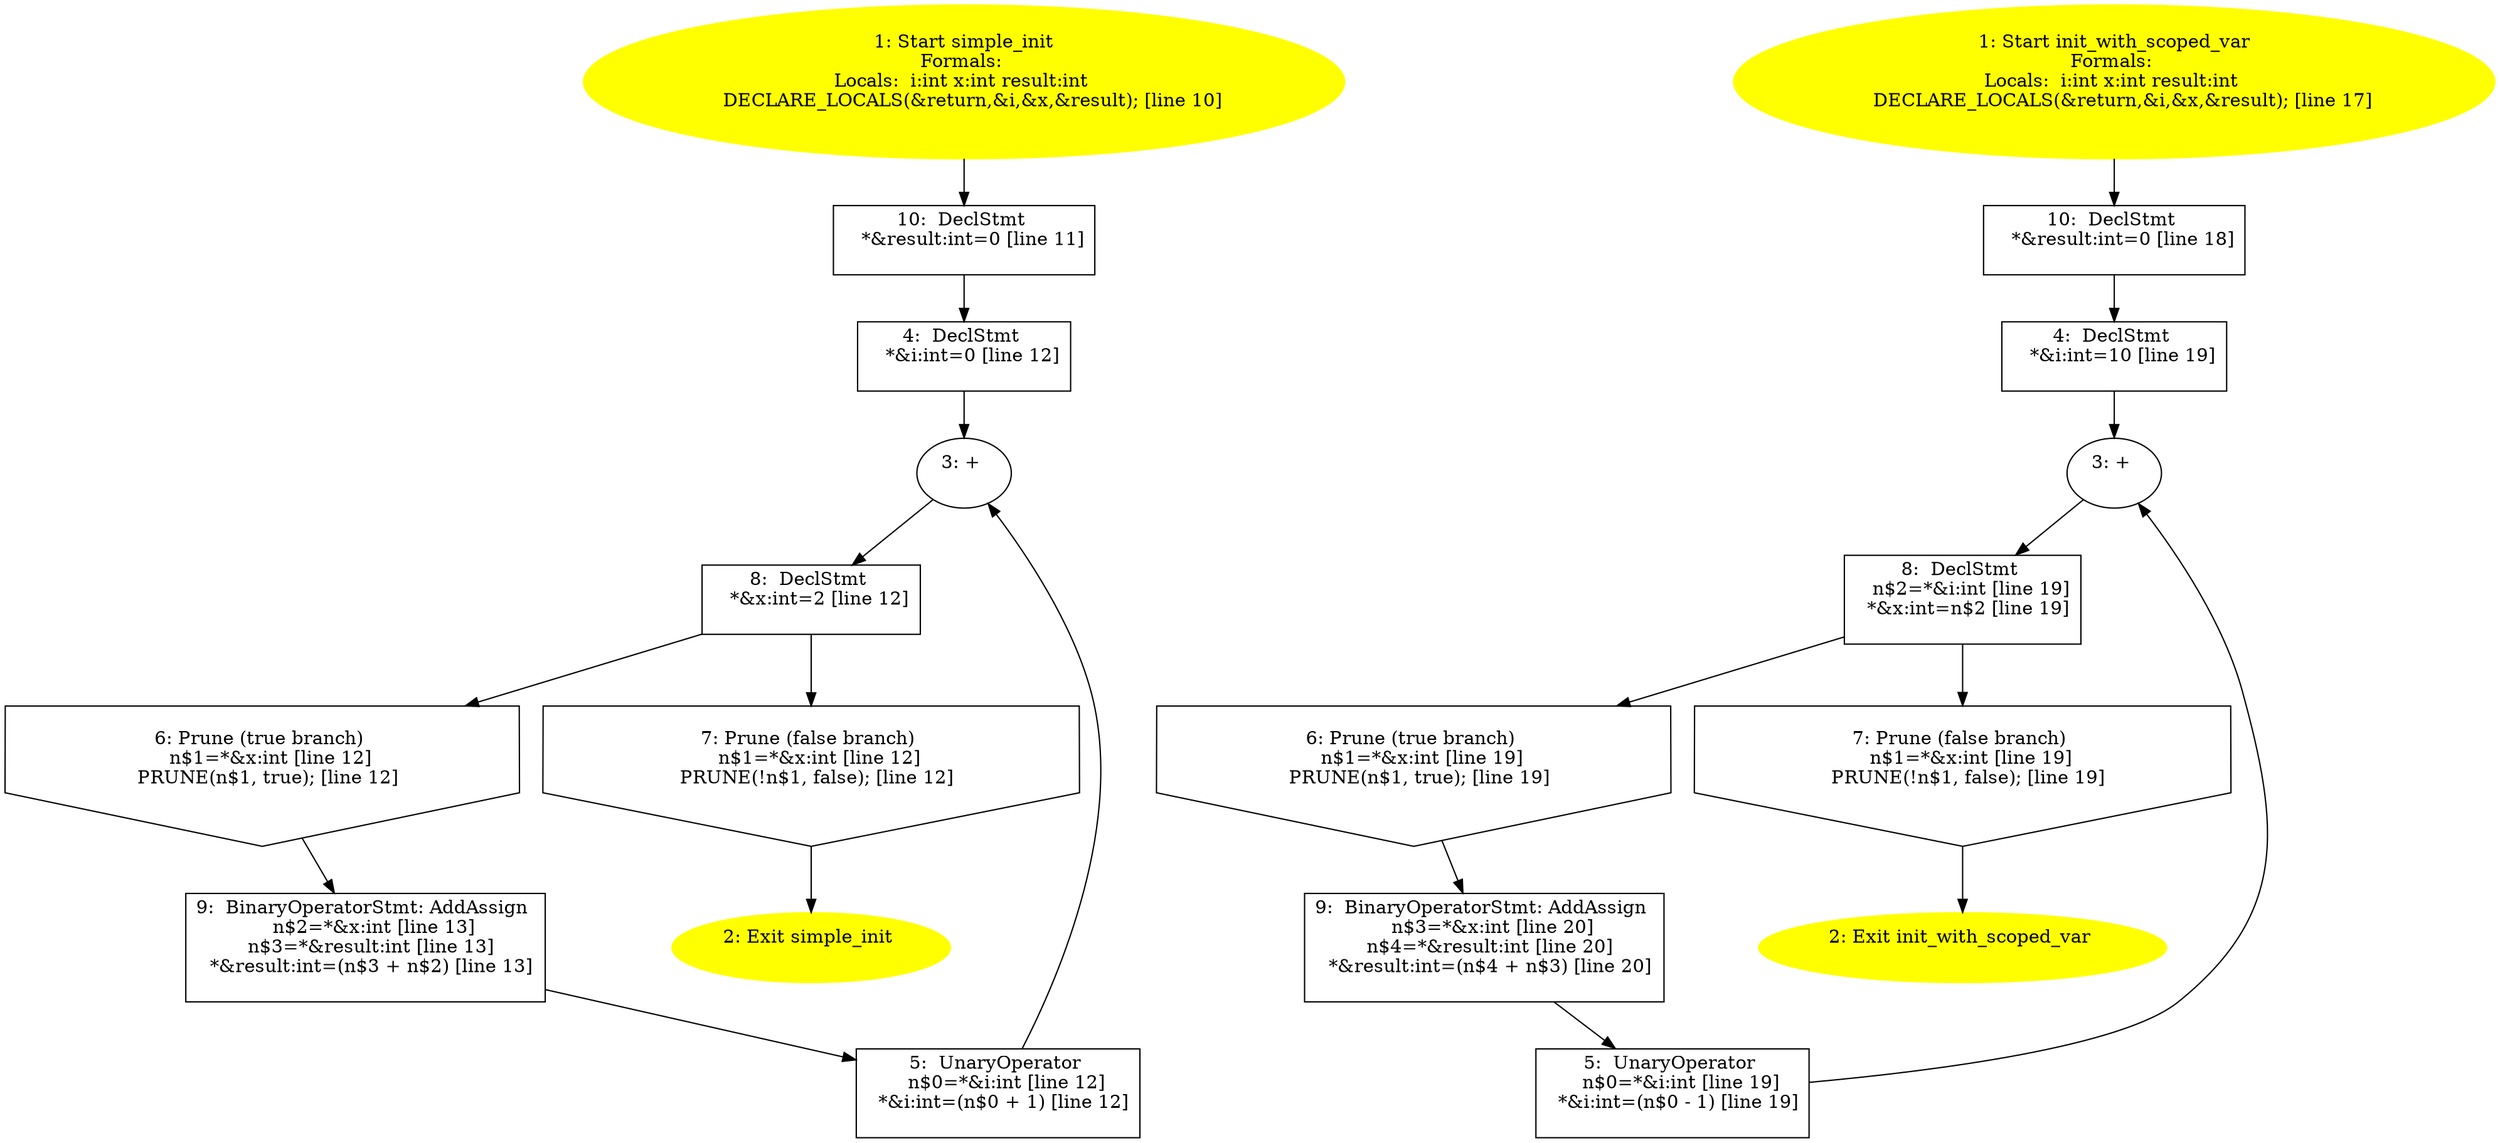 /* @generated */
digraph iCFG {
"simple_init#1527365342003611175.8f75bf8cf2aefccd4d47ab9274e1f9af_1" [label="1: Start simple_init\nFormals: \nLocals:  i:int x:int result:int \n   DECLARE_LOCALS(&return,&i,&x,&result); [line 10]\n " color=yellow style=filled]
	

	 "simple_init#1527365342003611175.8f75bf8cf2aefccd4d47ab9274e1f9af_1" -> "simple_init#1527365342003611175.8f75bf8cf2aefccd4d47ab9274e1f9af_10" ;
"simple_init#1527365342003611175.8f75bf8cf2aefccd4d47ab9274e1f9af_2" [label="2: Exit simple_init \n  " color=yellow style=filled]
	

"simple_init#1527365342003611175.8f75bf8cf2aefccd4d47ab9274e1f9af_3" [label="3: + \n  " ]
	

	 "simple_init#1527365342003611175.8f75bf8cf2aefccd4d47ab9274e1f9af_3" -> "simple_init#1527365342003611175.8f75bf8cf2aefccd4d47ab9274e1f9af_8" ;
"simple_init#1527365342003611175.8f75bf8cf2aefccd4d47ab9274e1f9af_4" [label="4:  DeclStmt \n   *&i:int=0 [line 12]\n " shape="box"]
	

	 "simple_init#1527365342003611175.8f75bf8cf2aefccd4d47ab9274e1f9af_4" -> "simple_init#1527365342003611175.8f75bf8cf2aefccd4d47ab9274e1f9af_3" ;
"simple_init#1527365342003611175.8f75bf8cf2aefccd4d47ab9274e1f9af_5" [label="5:  UnaryOperator \n   n$0=*&i:int [line 12]\n  *&i:int=(n$0 + 1) [line 12]\n " shape="box"]
	

	 "simple_init#1527365342003611175.8f75bf8cf2aefccd4d47ab9274e1f9af_5" -> "simple_init#1527365342003611175.8f75bf8cf2aefccd4d47ab9274e1f9af_3" ;
"simple_init#1527365342003611175.8f75bf8cf2aefccd4d47ab9274e1f9af_6" [label="6: Prune (true branch) \n   n$1=*&x:int [line 12]\n  PRUNE(n$1, true); [line 12]\n " shape="invhouse"]
	

	 "simple_init#1527365342003611175.8f75bf8cf2aefccd4d47ab9274e1f9af_6" -> "simple_init#1527365342003611175.8f75bf8cf2aefccd4d47ab9274e1f9af_9" ;
"simple_init#1527365342003611175.8f75bf8cf2aefccd4d47ab9274e1f9af_7" [label="7: Prune (false branch) \n   n$1=*&x:int [line 12]\n  PRUNE(!n$1, false); [line 12]\n " shape="invhouse"]
	

	 "simple_init#1527365342003611175.8f75bf8cf2aefccd4d47ab9274e1f9af_7" -> "simple_init#1527365342003611175.8f75bf8cf2aefccd4d47ab9274e1f9af_2" ;
"simple_init#1527365342003611175.8f75bf8cf2aefccd4d47ab9274e1f9af_8" [label="8:  DeclStmt \n   *&x:int=2 [line 12]\n " shape="box"]
	

	 "simple_init#1527365342003611175.8f75bf8cf2aefccd4d47ab9274e1f9af_8" -> "simple_init#1527365342003611175.8f75bf8cf2aefccd4d47ab9274e1f9af_6" ;
	 "simple_init#1527365342003611175.8f75bf8cf2aefccd4d47ab9274e1f9af_8" -> "simple_init#1527365342003611175.8f75bf8cf2aefccd4d47ab9274e1f9af_7" ;
"simple_init#1527365342003611175.8f75bf8cf2aefccd4d47ab9274e1f9af_9" [label="9:  BinaryOperatorStmt: AddAssign \n   n$2=*&x:int [line 13]\n  n$3=*&result:int [line 13]\n  *&result:int=(n$3 + n$2) [line 13]\n " shape="box"]
	

	 "simple_init#1527365342003611175.8f75bf8cf2aefccd4d47ab9274e1f9af_9" -> "simple_init#1527365342003611175.8f75bf8cf2aefccd4d47ab9274e1f9af_5" ;
"simple_init#1527365342003611175.8f75bf8cf2aefccd4d47ab9274e1f9af_10" [label="10:  DeclStmt \n   *&result:int=0 [line 11]\n " shape="box"]
	

	 "simple_init#1527365342003611175.8f75bf8cf2aefccd4d47ab9274e1f9af_10" -> "simple_init#1527365342003611175.8f75bf8cf2aefccd4d47ab9274e1f9af_4" ;
"init_with_scoped_var#8128013931289981830.1ee58ae56eeb1744bf4b3cc5c8cf5d42_1" [label="1: Start init_with_scoped_var\nFormals: \nLocals:  i:int x:int result:int \n   DECLARE_LOCALS(&return,&i,&x,&result); [line 17]\n " color=yellow style=filled]
	

	 "init_with_scoped_var#8128013931289981830.1ee58ae56eeb1744bf4b3cc5c8cf5d42_1" -> "init_with_scoped_var#8128013931289981830.1ee58ae56eeb1744bf4b3cc5c8cf5d42_10" ;
"init_with_scoped_var#8128013931289981830.1ee58ae56eeb1744bf4b3cc5c8cf5d42_2" [label="2: Exit init_with_scoped_var \n  " color=yellow style=filled]
	

"init_with_scoped_var#8128013931289981830.1ee58ae56eeb1744bf4b3cc5c8cf5d42_3" [label="3: + \n  " ]
	

	 "init_with_scoped_var#8128013931289981830.1ee58ae56eeb1744bf4b3cc5c8cf5d42_3" -> "init_with_scoped_var#8128013931289981830.1ee58ae56eeb1744bf4b3cc5c8cf5d42_8" ;
"init_with_scoped_var#8128013931289981830.1ee58ae56eeb1744bf4b3cc5c8cf5d42_4" [label="4:  DeclStmt \n   *&i:int=10 [line 19]\n " shape="box"]
	

	 "init_with_scoped_var#8128013931289981830.1ee58ae56eeb1744bf4b3cc5c8cf5d42_4" -> "init_with_scoped_var#8128013931289981830.1ee58ae56eeb1744bf4b3cc5c8cf5d42_3" ;
"init_with_scoped_var#8128013931289981830.1ee58ae56eeb1744bf4b3cc5c8cf5d42_5" [label="5:  UnaryOperator \n   n$0=*&i:int [line 19]\n  *&i:int=(n$0 - 1) [line 19]\n " shape="box"]
	

	 "init_with_scoped_var#8128013931289981830.1ee58ae56eeb1744bf4b3cc5c8cf5d42_5" -> "init_with_scoped_var#8128013931289981830.1ee58ae56eeb1744bf4b3cc5c8cf5d42_3" ;
"init_with_scoped_var#8128013931289981830.1ee58ae56eeb1744bf4b3cc5c8cf5d42_6" [label="6: Prune (true branch) \n   n$1=*&x:int [line 19]\n  PRUNE(n$1, true); [line 19]\n " shape="invhouse"]
	

	 "init_with_scoped_var#8128013931289981830.1ee58ae56eeb1744bf4b3cc5c8cf5d42_6" -> "init_with_scoped_var#8128013931289981830.1ee58ae56eeb1744bf4b3cc5c8cf5d42_9" ;
"init_with_scoped_var#8128013931289981830.1ee58ae56eeb1744bf4b3cc5c8cf5d42_7" [label="7: Prune (false branch) \n   n$1=*&x:int [line 19]\n  PRUNE(!n$1, false); [line 19]\n " shape="invhouse"]
	

	 "init_with_scoped_var#8128013931289981830.1ee58ae56eeb1744bf4b3cc5c8cf5d42_7" -> "init_with_scoped_var#8128013931289981830.1ee58ae56eeb1744bf4b3cc5c8cf5d42_2" ;
"init_with_scoped_var#8128013931289981830.1ee58ae56eeb1744bf4b3cc5c8cf5d42_8" [label="8:  DeclStmt \n   n$2=*&i:int [line 19]\n  *&x:int=n$2 [line 19]\n " shape="box"]
	

	 "init_with_scoped_var#8128013931289981830.1ee58ae56eeb1744bf4b3cc5c8cf5d42_8" -> "init_with_scoped_var#8128013931289981830.1ee58ae56eeb1744bf4b3cc5c8cf5d42_6" ;
	 "init_with_scoped_var#8128013931289981830.1ee58ae56eeb1744bf4b3cc5c8cf5d42_8" -> "init_with_scoped_var#8128013931289981830.1ee58ae56eeb1744bf4b3cc5c8cf5d42_7" ;
"init_with_scoped_var#8128013931289981830.1ee58ae56eeb1744bf4b3cc5c8cf5d42_9" [label="9:  BinaryOperatorStmt: AddAssign \n   n$3=*&x:int [line 20]\n  n$4=*&result:int [line 20]\n  *&result:int=(n$4 + n$3) [line 20]\n " shape="box"]
	

	 "init_with_scoped_var#8128013931289981830.1ee58ae56eeb1744bf4b3cc5c8cf5d42_9" -> "init_with_scoped_var#8128013931289981830.1ee58ae56eeb1744bf4b3cc5c8cf5d42_5" ;
"init_with_scoped_var#8128013931289981830.1ee58ae56eeb1744bf4b3cc5c8cf5d42_10" [label="10:  DeclStmt \n   *&result:int=0 [line 18]\n " shape="box"]
	

	 "init_with_scoped_var#8128013931289981830.1ee58ae56eeb1744bf4b3cc5c8cf5d42_10" -> "init_with_scoped_var#8128013931289981830.1ee58ae56eeb1744bf4b3cc5c8cf5d42_4" ;
}
